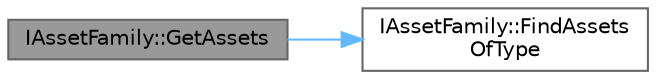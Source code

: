 digraph "IAssetFamily::GetAssets"
{
 // INTERACTIVE_SVG=YES
 // LATEX_PDF_SIZE
  bgcolor="transparent";
  edge [fontname=Helvetica,fontsize=10,labelfontname=Helvetica,labelfontsize=10];
  node [fontname=Helvetica,fontsize=10,shape=box,height=0.2,width=0.4];
  rankdir="LR";
  Node1 [id="Node000001",label="IAssetFamily::GetAssets",height=0.2,width=0.4,color="gray40", fillcolor="grey60", style="filled", fontcolor="black",tooltip="Find all assets of a specified type."];
  Node1 -> Node2 [id="edge1_Node000001_Node000002",color="steelblue1",style="solid",tooltip=" "];
  Node2 [id="Node000002",label="IAssetFamily::FindAssets\lOfType",height=0.2,width=0.4,color="grey40", fillcolor="white", style="filled",URL="$d0/d29/classIAssetFamily.html#afe9af536815f262a031fef17e09dd1d3",tooltip="Find all assets of a specified type."];
}

